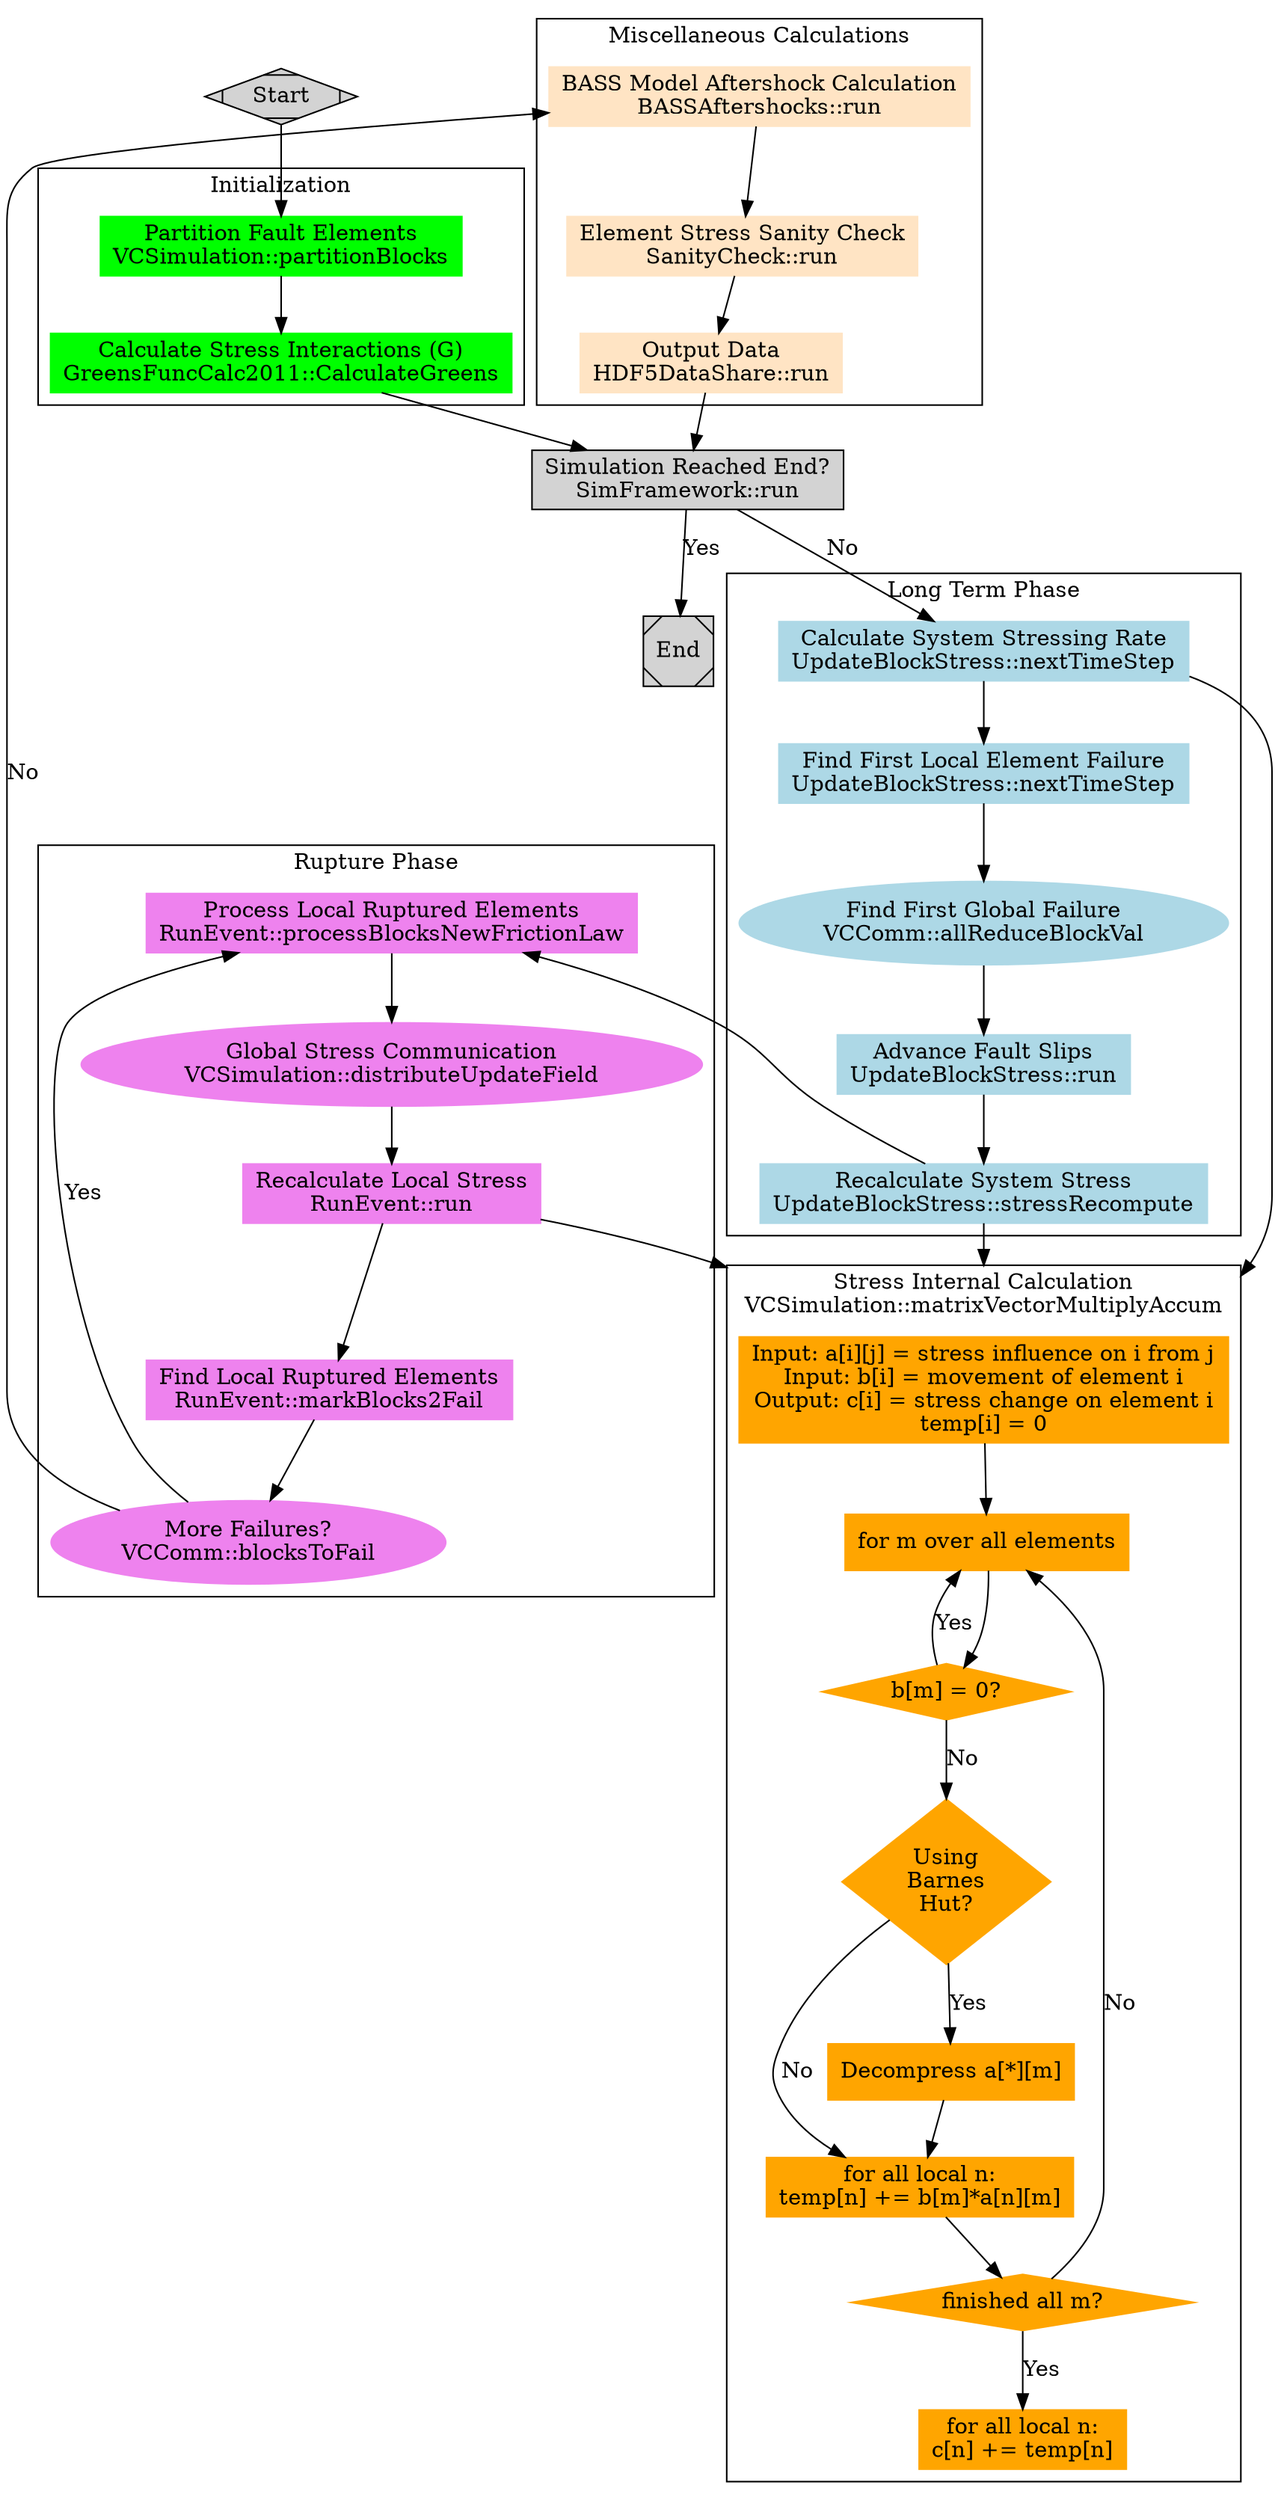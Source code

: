 digraph G {
	//rankdir=LR;
	//ratio=0.2;
	layout=dot;
	clusterrank=local;
	compound=true;
	
	node [shape=box,style=filled];

	subgraph cluster_init {
		node [color=green];
		partition -> greens;
		label = "Initialization";
		color=black
	}
	
	subgraph cluster_misc {
		node [color=bisque];
		bass_events -> sanity_check -> output_data;
		// Add output, progress(?)
		label = "Miscellaneous Calculations";
	}
	
	subgraph cluster_long_term {
		node [color=lightblue];
		sys_stress -> first_local_failure -> first_global_failure -> advance_slips -> recompute_stress;
		label = "Long Term Phase";
	}

	subgraph cluster_rupture {
		node [color=violet];
		process_local_elements -> global_stress_comm -> recalc_local_stress -> find_local_ruptures -> more_failures;
		more_failures -> process_local_elements [label="Yes"];
		label = "Rupture Phase";
	}
	
	subgraph cluster_system_stress {
		node [color=orange];
		init_vec -> stress_calc_loop -> test_sparse;
		//stress_calc -> init_vec [label="Unfinished"];
		test_sparse -> stress_calc_loop [label="Yes"];
		test_sparse -> test_bh [label="No"];
		test_bh -> row_multiply [label="No"];
		test_bh -> expand_barnes_hut [label="Yes"];
		expand_barnes_hut -> row_multiply;
		row_multiply -> finished_mult;
		finished_mult -> stress_calc_loop [label="No"];
		finished_mult -> accum_values [label="Yes"];
		label = "Stress Internal Calculation\nVCSimulation::matrixVectorMultiplyAccum";
	}
	
	start [label="Start"];
	end [label="End"];
	
	// Init calculations
	partition [shape=box,label="Partition Fault Elements\nVCSimulation::partitionBlocks"];
	greens [shape=box,label="Calculate Stress Interactions (G)\nGreensFuncCalc2011::CalculateGreens"];
	
	// Misc calculations
	sim_end [shape=box,label="Simulation Reached End?\nSimFramework::run"];
	bass_events [shape=box,label="BASS Model Aftershock Calculation\nBASSAftershocks::run"];
	sanity_check [shape=box,label="Element Stress Sanity Check\nSanityCheck::run"];
	output_data [shape=box,label="Output Data\nHDF5DataShare::run"];
	
	// Long term calculations
	sys_stress [shape=box,label="Calculate System Stressing Rate\nUpdateBlockStress::nextTimeStep"];
	first_local_failure [shape=box,label="Find First Local Element Failure\nUpdateBlockStress::nextTimeStep"];
	advance_slips [shape=box,label="Advance Fault Slips\nUpdateBlockStress::run"];
	recompute_stress [shape=box,label="Recalculate System Stress\nUpdateBlockStress::stressRecompute"];
	
	// Rupture calculations
	process_local_elements [shape=box,label="Process Local Ruptured Elements\nRunEvent::processBlocksNewFrictionLaw"];
	recalc_local_stress [shape=box,label="Recalculate Local Stress\nRunEvent::run"];
	find_local_ruptures [shape=box,label="Find Local Ruptured Elements\nRunEvent::markBlocks2Fail"];
	
	// Internal stress calculation
	init_vec [shape=box,label="Input: a[i][j] = stress influence on i from j\nInput: b[i] = movement of element i\nOutput: c[i] = stress change on element i\ntemp[i] = 0"];
	stress_calc_loop [shape=box,label="for m over all elements"];
	test_sparse [shape=diamond,label="b[m] = 0?"];
	test_bh [shape=diamond,label="Using\nBarnes\nHut?"];
	expand_barnes_hut [shape=box,label="Decompress a[*][m]"];
	row_multiply [shape=box,label="for all local n:\ntemp[n] += b[m]*a[n][m]"];
	accum_values [shape=box,label="for all local n:\nc[n] += temp[n]"];
	finished_mult [shape=diamond,label="finished all m?"];
	sys_stress -> init_vec [lhead=cluster_system_stress];
	recompute_stress -> init_vec [lhead=cluster_system_stress];
	recalc_local_stress -> init_vec [lhead=cluster_system_stress];
	
	// Long term communications
	first_global_failure [shape=oval,label="Find First Global Failure\nVCComm::allReduceBlockVal"];
	
	// Rupture communications
	global_stress_comm [shape=oval,label="Global Stress Communication\nVCSimulation::distributeUpdateField"];
	more_failures [shape=oval,label="More Failures?\nVCComm::blocksToFail"];
	
	start -> partition;
	sim_end -> sys_stress [label="No"];
	greens -> sim_end;
	recompute_stress -> process_local_elements;
	more_failures -> bass_events [label="No"];
	output_data -> sim_end;
	sim_end -> end [label="Yes"];

	start [shape=Mdiamond];
	end [shape=Msquare];
}